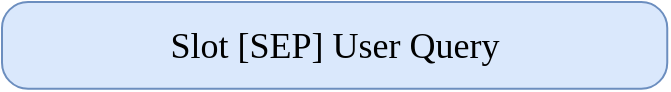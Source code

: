 <mxfile version="24.6.2" type="github">
  <diagram name="第 1 页" id="oHb2VpvvcyrV9PNVXMH5">
    <mxGraphModel dx="518" dy="922" grid="0" gridSize="10" guides="1" tooltips="1" connect="1" arrows="1" fold="1" page="1" pageScale="1" pageWidth="1169" pageHeight="827" math="0" shadow="0">
      <root>
        <mxCell id="0" />
        <mxCell id="1" parent="0" />
        <mxCell id="YOt-EDq2CFGh9Q1SYODQ-2" value="&lt;font style=&quot;font-size: 18px;&quot; face=&quot;Times New Roman&quot;&gt;Slot [SEP] User Query&lt;/font&gt;" style="rounded=1;whiteSpace=wrap;html=1;rotation=0;fillColor=#dae8fc;strokeColor=#6c8ebf;flipV=0;direction=south;arcSize=30;flipH=0;" vertex="1" parent="1">
          <mxGeometry x="1249" y="686" width="332.63" height="43.38" as="geometry" />
        </mxCell>
      </root>
    </mxGraphModel>
  </diagram>
</mxfile>
